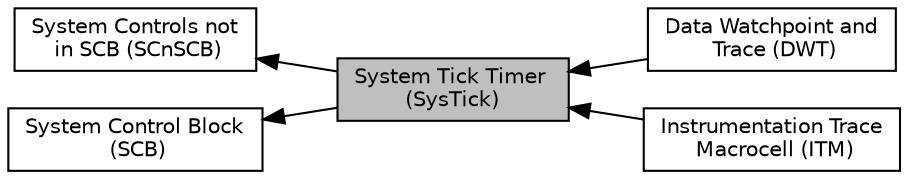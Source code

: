 digraph "System Tick Timer (SysTick)"
{
  edge [fontname="Helvetica",fontsize="10",labelfontname="Helvetica",labelfontsize="10"];
  node [fontname="Helvetica",fontsize="10",shape=box];
  rankdir=LR;
  Node1 [label="System Tick Timer \l(SysTick)",height=0.2,width=0.4,color="black", fillcolor="grey75", style="filled", fontcolor="black",tooltip="Type definitions for the System Timer Registers."];
  Node3 [label="System Controls not\l in SCB (SCnSCB)",height=0.2,width=0.4,color="black", fillcolor="white", style="filled",URL="$group___c_m_s_i_s___s_cn_s_c_b.html",tooltip="Type definitions for the System Control and ID Register not in the SCB."];
  Node2 [label="System Control Block\l (SCB)",height=0.2,width=0.4,color="black", fillcolor="white", style="filled",URL="$group___c_m_s_i_s___s_c_b.html",tooltip="Type definitions for the System Control Block Registers."];
  Node4 [label="Data Watchpoint and\l Trace (DWT)",height=0.2,width=0.4,color="black", fillcolor="white", style="filled",URL="$group___c_m_s_i_s___d_w_t.html",tooltip="Type definitions for the Data Watchpoint and Trace (DWT)"];
  Node5 [label="Instrumentation Trace\l Macrocell (ITM)",height=0.2,width=0.4,color="black", fillcolor="white", style="filled",URL="$group___c_m_s_i_s___i_t_m.html",tooltip="Type definitions for the Instrumentation Trace Macrocell (ITM)"];
  Node2->Node1 [shape=plaintext, dir="back", style="solid"];
  Node3->Node1 [shape=plaintext, dir="back", style="solid"];
  Node1->Node4 [shape=plaintext, dir="back", style="solid"];
  Node1->Node5 [shape=plaintext, dir="back", style="solid"];
}
